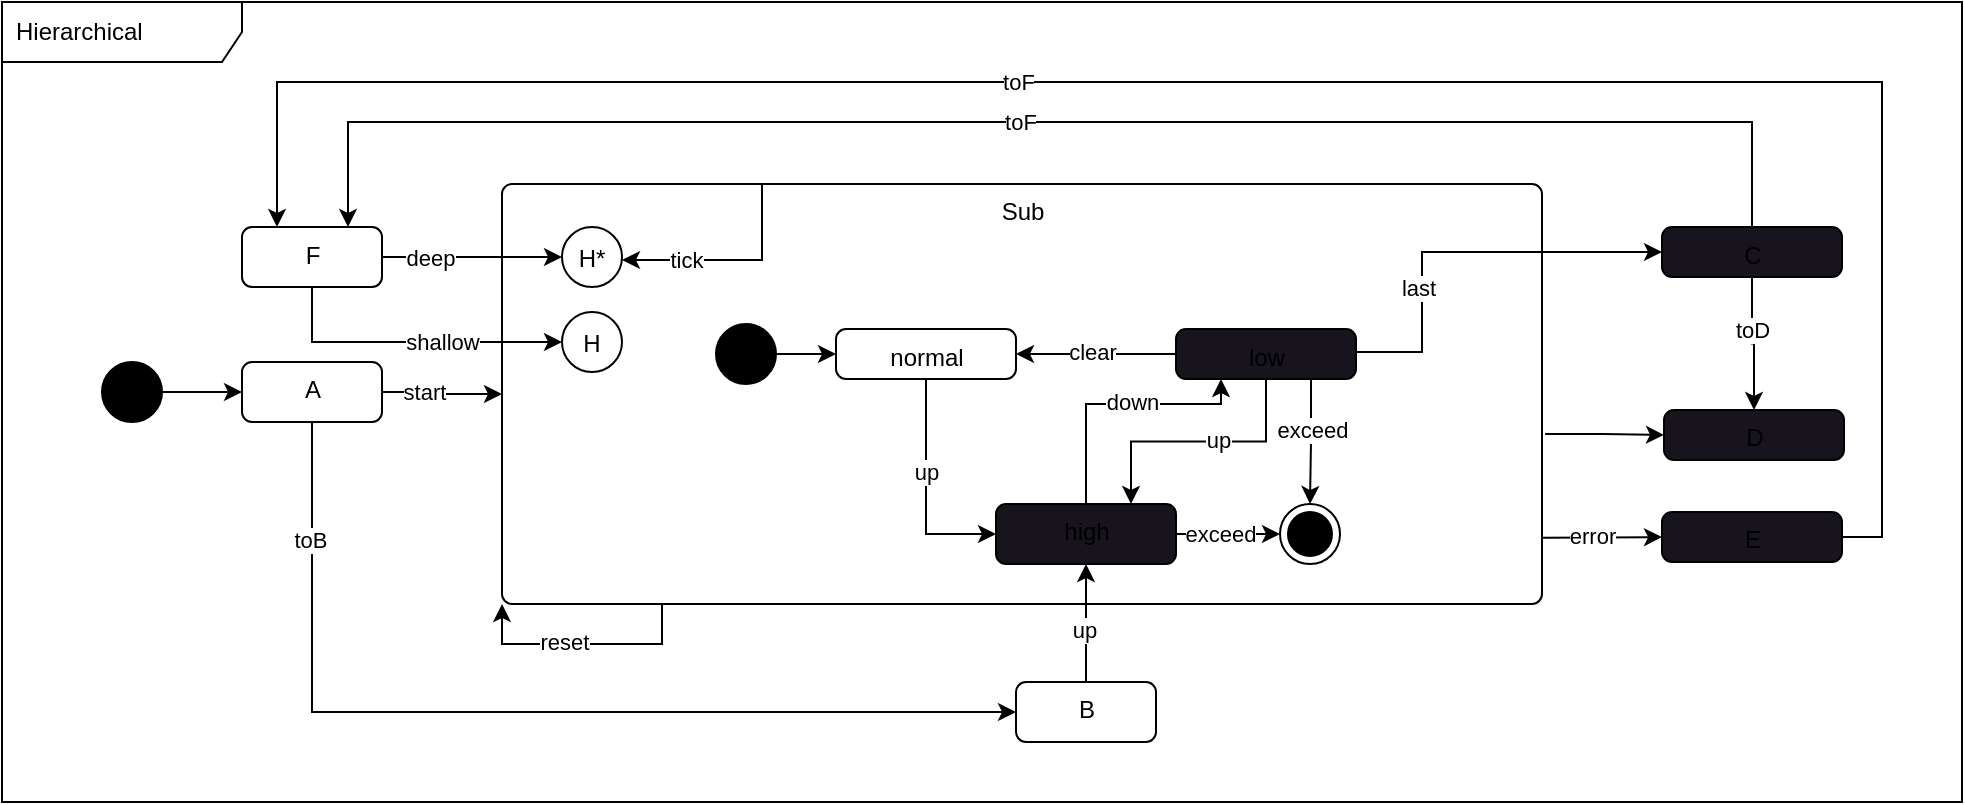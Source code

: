 <mxfile version="20.7.4" type="device"><diagram id="3-7pI1ALcpPrneQ-d27b" name="Seite-1"><mxGraphModel dx="2232" dy="1101" grid="1" gridSize="10" guides="1" tooltips="1" connect="1" arrows="1" fold="1" page="0" pageScale="1" pageWidth="827" pageHeight="1169" math="0" shadow="0"><root><mxCell id="0"/><mxCell id="1" parent="0"/><mxCell id="lIZWk0btDs9oo-Y26gUi-66" value="Hierarchical" style="shape=umlFrame;whiteSpace=wrap;html=1;width=120;height=30;boundedLbl=1;verticalAlign=middle;align=left;spacingLeft=5;" parent="1" vertex="1"><mxGeometry x="-340" y="230" width="980" height="400" as="geometry"/></mxCell><mxCell id="lIZWk0btDs9oo-Y26gUi-3" style="edgeStyle=orthogonalEdgeStyle;rounded=0;orthogonalLoop=1;jettySize=auto;html=1;entryX=0;entryY=0.5;entryDx=0;entryDy=0;" parent="1" source="lIZWk0btDs9oo-Y26gUi-1" target="lIZWk0btDs9oo-Y26gUi-2" edge="1"><mxGeometry relative="1" as="geometry"/></mxCell><mxCell id="lIZWk0btDs9oo-Y26gUi-1" value="" style="ellipse;fillColor=strokeColor;" parent="1" vertex="1"><mxGeometry x="-290" y="410" width="30" height="30" as="geometry"/></mxCell><mxCell id="lIZWk0btDs9oo-Y26gUi-36" style="edgeStyle=orthogonalEdgeStyle;rounded=0;orthogonalLoop=1;jettySize=auto;html=1;entryX=0;entryY=0.5;entryDx=0;entryDy=0;" parent="1" source="lIZWk0btDs9oo-Y26gUi-2" target="lIZWk0btDs9oo-Y26gUi-4" edge="1"><mxGeometry relative="1" as="geometry"/></mxCell><mxCell id="lIZWk0btDs9oo-Y26gUi-38" value="start" style="edgeLabel;html=1;align=center;verticalAlign=middle;resizable=0;points=[];" parent="lIZWk0btDs9oo-Y26gUi-36" vertex="1" connectable="0"><mxGeometry x="-0.232" y="1" relative="1" as="geometry"><mxPoint x="-3" y="1" as="offset"/></mxGeometry></mxCell><mxCell id="lIZWk0btDs9oo-Y26gUi-53" style="edgeStyle=orthogonalEdgeStyle;rounded=0;orthogonalLoop=1;jettySize=auto;html=1;entryX=0;entryY=0.5;entryDx=0;entryDy=0;exitX=0.5;exitY=1;exitDx=0;exitDy=0;" parent="1" source="lIZWk0btDs9oo-Y26gUi-2" target="lIZWk0btDs9oo-Y26gUi-22" edge="1"><mxGeometry relative="1" as="geometry"><Array as="points"><mxPoint x="-185" y="585"/></Array></mxGeometry></mxCell><mxCell id="lIZWk0btDs9oo-Y26gUi-54" value="toB" style="edgeLabel;html=1;align=center;verticalAlign=middle;resizable=0;points=[];" parent="lIZWk0btDs9oo-Y26gUi-53" vertex="1" connectable="0"><mxGeometry x="-0.764" y="-1" relative="1" as="geometry"><mxPoint as="offset"/></mxGeometry></mxCell><mxCell id="lIZWk0btDs9oo-Y26gUi-2" value="A" style="html=1;align=center;verticalAlign=top;rounded=1;absoluteArcSize=1;arcSize=10;dashed=0;" parent="1" vertex="1"><mxGeometry x="-220" y="410" width="70" height="30" as="geometry"/></mxCell><mxCell id="lIZWk0btDs9oo-Y26gUi-16" value="" style="edgeStyle=orthogonalEdgeStyle;rounded=0;orthogonalLoop=1;jettySize=auto;html=1;entryX=0;entryY=0.5;entryDx=0;entryDy=0;exitX=1.003;exitY=0.595;exitDx=0;exitDy=0;exitPerimeter=0;" parent="1" source="lIZWk0btDs9oo-Y26gUi-4" target="lIZWk0btDs9oo-Y26gUi-20" edge="1"><mxGeometry relative="1" as="geometry"><mxPoint x="520" y="470" as="targetPoint"/></mxGeometry></mxCell><mxCell id="lIZWk0btDs9oo-Y26gUi-18" style="edgeStyle=orthogonalEdgeStyle;rounded=0;orthogonalLoop=1;jettySize=auto;html=1;exitX=1.001;exitY=0.842;exitDx=0;exitDy=0;exitPerimeter=0;entryX=0;entryY=0.5;entryDx=0;entryDy=0;" parent="1" source="lIZWk0btDs9oo-Y26gUi-4" target="lIZWk0btDs9oo-Y26gUi-17" edge="1"><mxGeometry relative="1" as="geometry"/></mxCell><mxCell id="lIZWk0btDs9oo-Y26gUi-50" value="error" style="edgeLabel;html=1;align=center;verticalAlign=middle;resizable=0;points=[];" parent="lIZWk0btDs9oo-Y26gUi-18" vertex="1" connectable="0"><mxGeometry x="-0.186" relative="1" as="geometry"><mxPoint y="-1" as="offset"/></mxGeometry></mxCell><mxCell id="lIZWk0btDs9oo-Y26gUi-55" style="edgeStyle=orthogonalEdgeStyle;rounded=0;orthogonalLoop=1;jettySize=auto;html=1;entryX=0.5;entryY=0;entryDx=0;entryDy=0;exitX=0.5;exitY=1;exitDx=0;exitDy=0;" parent="1" source="lIZWk0btDs9oo-Y26gUi-14" target="lIZWk0btDs9oo-Y26gUi-20" edge="1"><mxGeometry relative="1" as="geometry"/></mxCell><mxCell id="lIZWk0btDs9oo-Y26gUi-56" value="toD" style="edgeLabel;html=1;align=center;verticalAlign=middle;resizable=0;points=[];" parent="lIZWk0btDs9oo-Y26gUi-55" vertex="1" connectable="0"><mxGeometry x="-0.212" relative="1" as="geometry"><mxPoint as="offset"/></mxGeometry></mxCell><mxCell id="lIZWk0btDs9oo-Y26gUi-57" style="edgeStyle=orthogonalEdgeStyle;rounded=0;orthogonalLoop=1;jettySize=auto;html=1;entryX=0.75;entryY=0;entryDx=0;entryDy=0;" parent="1" source="lIZWk0btDs9oo-Y26gUi-14" target="lIZWk0btDs9oo-Y26gUi-34" edge="1"><mxGeometry relative="1" as="geometry"><Array as="points"><mxPoint x="535" y="290"/><mxPoint x="-167" y="290"/><mxPoint x="-167" y="342"/></Array></mxGeometry></mxCell><mxCell id="lIZWk0btDs9oo-Y26gUi-58" value="toF" style="edgeLabel;html=1;align=center;verticalAlign=middle;resizable=0;points=[];" parent="lIZWk0btDs9oo-Y26gUi-57" vertex="1" connectable="0"><mxGeometry x="0.038" relative="1" as="geometry"><mxPoint as="offset"/></mxGeometry></mxCell><mxCell id="lIZWk0btDs9oo-Y26gUi-14" value="C" style="html=1;align=center;verticalAlign=top;rounded=1;absoluteArcSize=1;arcSize=10;dashed=0;fillColor=rgb(24, 20, 29);" parent="1" vertex="1"><mxGeometry x="490" y="342.5" width="90" height="25" as="geometry"/></mxCell><mxCell id="lIZWk0btDs9oo-Y26gUi-59" style="edgeStyle=orthogonalEdgeStyle;rounded=0;orthogonalLoop=1;jettySize=auto;html=1;entryX=0.25;entryY=0;entryDx=0;entryDy=0;exitX=1;exitY=0.5;exitDx=0;exitDy=0;" parent="1" source="lIZWk0btDs9oo-Y26gUi-17" target="lIZWk0btDs9oo-Y26gUi-34" edge="1"><mxGeometry relative="1" as="geometry"><Array as="points"><mxPoint x="600" y="498"/><mxPoint x="600" y="270"/><mxPoint x="-202" y="270"/></Array></mxGeometry></mxCell><mxCell id="lIZWk0btDs9oo-Y26gUi-60" value="toF" style="edgeLabel;html=1;align=center;verticalAlign=middle;resizable=0;points=[];" parent="lIZWk0btDs9oo-Y26gUi-59" vertex="1" connectable="0"><mxGeometry x="0.216" relative="1" as="geometry"><mxPoint x="3" as="offset"/></mxGeometry></mxCell><mxCell id="lIZWk0btDs9oo-Y26gUi-17" value="E" style="html=1;align=center;verticalAlign=top;rounded=1;absoluteArcSize=1;arcSize=10;dashed=0;fillColor=rgb(24, 20, 29);" parent="1" vertex="1"><mxGeometry x="490" y="485" width="90" height="25" as="geometry"/></mxCell><mxCell id="lIZWk0btDs9oo-Y26gUi-20" value="D" style="html=1;align=center;verticalAlign=top;rounded=1;absoluteArcSize=1;arcSize=10;dashed=0;fillColor=rgb(24, 20, 29);" parent="1" vertex="1"><mxGeometry x="491" y="434" width="90" height="25" as="geometry"/></mxCell><mxCell id="lIZWk0btDs9oo-Y26gUi-22" value="B" style="html=1;align=center;verticalAlign=top;rounded=1;absoluteArcSize=1;arcSize=10;dashed=0;" parent="1" vertex="1"><mxGeometry x="167" y="570" width="70" height="30" as="geometry"/></mxCell><mxCell id="lIZWk0btDs9oo-Y26gUi-23" value="" style="group" parent="1" vertex="1" connectable="0"><mxGeometry x="-90" y="321" width="520" height="210" as="geometry"/></mxCell><mxCell id="lIZWk0btDs9oo-Y26gUi-4" value="Sub" style="html=1;align=center;verticalAlign=top;rounded=1;absoluteArcSize=1;arcSize=10;dashed=0;" parent="lIZWk0btDs9oo-Y26gUi-23" vertex="1"><mxGeometry width="520" height="210" as="geometry"/></mxCell><mxCell id="lIZWk0btDs9oo-Y26gUi-5" value="" style="ellipse;fillColor=strokeColor;" parent="lIZWk0btDs9oo-Y26gUi-23" vertex="1"><mxGeometry x="107" y="70" width="30" height="30" as="geometry"/></mxCell><mxCell id="lIZWk0btDs9oo-Y26gUi-25" style="edgeStyle=orthogonalEdgeStyle;rounded=0;orthogonalLoop=1;jettySize=auto;html=1;entryX=0;entryY=0.5;entryDx=0;entryDy=0;exitX=0.5;exitY=1;exitDx=0;exitDy=0;" parent="lIZWk0btDs9oo-Y26gUi-23" source="lIZWk0btDs9oo-Y26gUi-6" target="lIZWk0btDs9oo-Y26gUi-10" edge="1"><mxGeometry relative="1" as="geometry"/></mxCell><mxCell id="lIZWk0btDs9oo-Y26gUi-44" value="up" style="edgeLabel;html=1;align=center;verticalAlign=middle;resizable=0;points=[];" parent="lIZWk0btDs9oo-Y26gUi-25" vertex="1" connectable="0"><mxGeometry x="-0.177" y="-3" relative="1" as="geometry"><mxPoint x="3" as="offset"/></mxGeometry></mxCell><mxCell id="lIZWk0btDs9oo-Y26gUi-6" value="normal" style="html=1;align=center;verticalAlign=top;rounded=1;absoluteArcSize=1;arcSize=10;dashed=0;" parent="lIZWk0btDs9oo-Y26gUi-23" vertex="1"><mxGeometry x="167" y="72.5" width="90" height="25" as="geometry"/></mxCell><mxCell id="lIZWk0btDs9oo-Y26gUi-7" style="edgeStyle=orthogonalEdgeStyle;rounded=0;orthogonalLoop=1;jettySize=auto;html=1;entryX=0;entryY=0.5;entryDx=0;entryDy=0;" parent="lIZWk0btDs9oo-Y26gUi-23" source="lIZWk0btDs9oo-Y26gUi-5" target="lIZWk0btDs9oo-Y26gUi-6" edge="1"><mxGeometry relative="1" as="geometry"/></mxCell><mxCell id="lIZWk0btDs9oo-Y26gUi-28" style="edgeStyle=orthogonalEdgeStyle;rounded=0;orthogonalLoop=1;jettySize=auto;html=1;entryX=0.5;entryY=0;entryDx=0;entryDy=0;exitX=0.75;exitY=1;exitDx=0;exitDy=0;" parent="lIZWk0btDs9oo-Y26gUi-23" source="lIZWk0btDs9oo-Y26gUi-8" target="lIZWk0btDs9oo-Y26gUi-26" edge="1"><mxGeometry relative="1" as="geometry"/></mxCell><mxCell id="lIZWk0btDs9oo-Y26gUi-45" value="exceed" style="edgeLabel;html=1;align=center;verticalAlign=middle;resizable=0;points=[];" parent="lIZWk0btDs9oo-Y26gUi-28" vertex="1" connectable="0"><mxGeometry x="-0.203" relative="1" as="geometry"><mxPoint as="offset"/></mxGeometry></mxCell><mxCell id="lIZWk0btDs9oo-Y26gUi-42" style="edgeStyle=orthogonalEdgeStyle;rounded=0;orthogonalLoop=1;jettySize=auto;html=1;entryX=1;entryY=0.5;entryDx=0;entryDy=0;exitX=0;exitY=0.5;exitDx=0;exitDy=0;" parent="lIZWk0btDs9oo-Y26gUi-23" source="lIZWk0btDs9oo-Y26gUi-8" target="lIZWk0btDs9oo-Y26gUi-6" edge="1"><mxGeometry relative="1" as="geometry"/></mxCell><mxCell id="lIZWk0btDs9oo-Y26gUi-43" value="clear" style="edgeLabel;html=1;align=center;verticalAlign=middle;resizable=0;points=[];" parent="lIZWk0btDs9oo-Y26gUi-42" vertex="1" connectable="0"><mxGeometry x="0.231" relative="1" as="geometry"><mxPoint x="7" y="-1" as="offset"/></mxGeometry></mxCell><mxCell id="lIZWk0btDs9oo-Y26gUi-8" value="low" style="html=1;align=center;verticalAlign=top;rounded=1;absoluteArcSize=1;arcSize=10;dashed=0;fillColor=rgb(24, 20, 29);" parent="lIZWk0btDs9oo-Y26gUi-23" vertex="1"><mxGeometry x="337" y="72.5" width="90" height="25" as="geometry"/></mxCell><mxCell id="lIZWk0btDs9oo-Y26gUi-27" style="edgeStyle=orthogonalEdgeStyle;rounded=0;orthogonalLoop=1;jettySize=auto;html=1;" parent="lIZWk0btDs9oo-Y26gUi-23" source="lIZWk0btDs9oo-Y26gUi-10" target="lIZWk0btDs9oo-Y26gUi-26" edge="1"><mxGeometry relative="1" as="geometry"/></mxCell><mxCell id="lIZWk0btDs9oo-Y26gUi-46" value="exceed" style="edgeLabel;html=1;align=center;verticalAlign=middle;resizable=0;points=[];" parent="lIZWk0btDs9oo-Y26gUi-27" vertex="1" connectable="0"><mxGeometry x="-0.257" relative="1" as="geometry"><mxPoint x="2" as="offset"/></mxGeometry></mxCell><mxCell id="lIZWk0btDs9oo-Y26gUi-29" style="edgeStyle=orthogonalEdgeStyle;rounded=0;orthogonalLoop=1;jettySize=auto;html=1;entryX=0.25;entryY=1;entryDx=0;entryDy=0;exitX=0.5;exitY=0;exitDx=0;exitDy=0;" parent="lIZWk0btDs9oo-Y26gUi-23" source="lIZWk0btDs9oo-Y26gUi-10" target="lIZWk0btDs9oo-Y26gUi-8" edge="1"><mxGeometry relative="1" as="geometry"><Array as="points"><mxPoint x="292" y="110"/><mxPoint x="360" y="110"/></Array></mxGeometry></mxCell><mxCell id="lIZWk0btDs9oo-Y26gUi-48" value="down" style="edgeLabel;html=1;align=center;verticalAlign=middle;resizable=0;points=[];" parent="lIZWk0btDs9oo-Y26gUi-29" vertex="1" connectable="0"><mxGeometry x="-0.198" relative="1" as="geometry"><mxPoint x="21" y="-1" as="offset"/></mxGeometry></mxCell><mxCell id="lIZWk0btDs9oo-Y26gUi-10" value="high" style="html=1;align=center;verticalAlign=top;rounded=1;absoluteArcSize=1;arcSize=10;dashed=0;fillColor=rgb(24, 20, 29);" parent="lIZWk0btDs9oo-Y26gUi-23" vertex="1"><mxGeometry x="247" y="160" width="90" height="30" as="geometry"/></mxCell><mxCell id="lIZWk0btDs9oo-Y26gUi-11" value="" style="edgeStyle=orthogonalEdgeStyle;rounded=0;orthogonalLoop=1;jettySize=auto;html=1;exitX=0.5;exitY=1;exitDx=0;exitDy=0;entryX=0.75;entryY=0;entryDx=0;entryDy=0;" parent="lIZWk0btDs9oo-Y26gUi-23" source="lIZWk0btDs9oo-Y26gUi-8" target="lIZWk0btDs9oo-Y26gUi-10" edge="1"><mxGeometry relative="1" as="geometry"/></mxCell><mxCell id="lIZWk0btDs9oo-Y26gUi-47" value="up" style="edgeLabel;html=1;align=center;verticalAlign=middle;resizable=0;points=[];" parent="lIZWk0btDs9oo-Y26gUi-11" vertex="1" connectable="0"><mxGeometry x="-0.149" y="-1" relative="1" as="geometry"><mxPoint as="offset"/></mxGeometry></mxCell><mxCell id="lIZWk0btDs9oo-Y26gUi-26" value="6" style="ellipse;html=1;shape=endState;fillColor=strokeColor;" parent="lIZWk0btDs9oo-Y26gUi-23" vertex="1"><mxGeometry x="389" y="160" width="30" height="30" as="geometry"/></mxCell><mxCell id="lIZWk0btDs9oo-Y26gUi-30" style="edgeStyle=orthogonalEdgeStyle;rounded=0;orthogonalLoop=1;jettySize=auto;html=1;entryX=0;entryY=1;entryDx=0;entryDy=0;exitX=0.25;exitY=1;exitDx=0;exitDy=0;" parent="lIZWk0btDs9oo-Y26gUi-23" source="lIZWk0btDs9oo-Y26gUi-4" target="lIZWk0btDs9oo-Y26gUi-4" edge="1"><mxGeometry relative="1" as="geometry"><Array as="points"><mxPoint x="80" y="210"/><mxPoint x="80" y="230"/><mxPoint y="230"/></Array></mxGeometry></mxCell><mxCell id="lIZWk0btDs9oo-Y26gUi-37" value="reset" style="edgeLabel;html=1;align=center;verticalAlign=middle;resizable=0;points=[];" parent="lIZWk0btDs9oo-Y26gUi-30" vertex="1" connectable="0"><mxGeometry x="0.406" y="-1" relative="1" as="geometry"><mxPoint as="offset"/></mxGeometry></mxCell><mxCell id="lIZWk0btDs9oo-Y26gUi-32" value="H*" style="ellipse;" parent="lIZWk0btDs9oo-Y26gUi-23" vertex="1"><mxGeometry x="30" y="21.5" width="30" height="30" as="geometry"/></mxCell><mxCell id="lIZWk0btDs9oo-Y26gUi-33" style="edgeStyle=orthogonalEdgeStyle;rounded=0;orthogonalLoop=1;jettySize=auto;html=1;exitX=0.25;exitY=0;exitDx=0;exitDy=0;" parent="lIZWk0btDs9oo-Y26gUi-23" source="lIZWk0btDs9oo-Y26gUi-4" edge="1"><mxGeometry relative="1" as="geometry"><mxPoint x="60" y="38" as="targetPoint"/><Array as="points"><mxPoint x="130" y="38"/></Array></mxGeometry></mxCell><mxCell id="lIZWk0btDs9oo-Y26gUi-40" value="tick" style="edgeLabel;html=1;align=center;verticalAlign=middle;resizable=0;points=[];" parent="lIZWk0btDs9oo-Y26gUi-33" vertex="1" connectable="0"><mxGeometry x="0.11" y="2" relative="1" as="geometry"><mxPoint x="-16" y="-2" as="offset"/></mxGeometry></mxCell><mxCell id="lIZWk0btDs9oo-Y26gUi-62" value="H" style="ellipse;" parent="lIZWk0btDs9oo-Y26gUi-23" vertex="1"><mxGeometry x="30" y="64" width="30" height="30" as="geometry"/></mxCell><mxCell id="lIZWk0btDs9oo-Y26gUi-24" style="edgeStyle=orthogonalEdgeStyle;rounded=0;orthogonalLoop=1;jettySize=auto;html=1;entryX=0.5;entryY=1;entryDx=0;entryDy=0;exitX=0.5;exitY=0;exitDx=0;exitDy=0;" parent="1" source="lIZWk0btDs9oo-Y26gUi-22" target="lIZWk0btDs9oo-Y26gUi-10" edge="1"><mxGeometry relative="1" as="geometry"/></mxCell><mxCell id="lIZWk0btDs9oo-Y26gUi-51" value="up" style="edgeLabel;html=1;align=center;verticalAlign=middle;resizable=0;points=[];" parent="lIZWk0btDs9oo-Y26gUi-24" vertex="1" connectable="0"><mxGeometry x="-0.098" y="1" relative="1" as="geometry"><mxPoint as="offset"/></mxGeometry></mxCell><mxCell id="lIZWk0btDs9oo-Y26gUi-15" value="" style="edgeStyle=orthogonalEdgeStyle;rounded=0;orthogonalLoop=1;jettySize=auto;html=1;entryX=0;entryY=0.5;entryDx=0;entryDy=0;exitX=1;exitY=0.5;exitDx=0;exitDy=0;" parent="1" source="lIZWk0btDs9oo-Y26gUi-8" target="lIZWk0btDs9oo-Y26gUi-14" edge="1"><mxGeometry relative="1" as="geometry"><Array as="points"><mxPoint x="370" y="405"/><mxPoint x="370" y="355"/></Array></mxGeometry></mxCell><mxCell id="lIZWk0btDs9oo-Y26gUi-49" value="last" style="edgeLabel;html=1;align=center;verticalAlign=middle;resizable=0;points=[];" parent="lIZWk0btDs9oo-Y26gUi-15" vertex="1" connectable="0"><mxGeometry x="-0.354" y="2" relative="1" as="geometry"><mxPoint as="offset"/></mxGeometry></mxCell><mxCell id="lIZWk0btDs9oo-Y26gUi-35" style="edgeStyle=orthogonalEdgeStyle;rounded=0;orthogonalLoop=1;jettySize=auto;html=1;entryX=0;entryY=0.5;entryDx=0;entryDy=0;" parent="1" source="lIZWk0btDs9oo-Y26gUi-34" target="lIZWk0btDs9oo-Y26gUi-32" edge="1"><mxGeometry relative="1" as="geometry"/></mxCell><mxCell id="lIZWk0btDs9oo-Y26gUi-39" value="deep" style="edgeLabel;html=1;align=center;verticalAlign=middle;resizable=0;points=[];" parent="lIZWk0btDs9oo-Y26gUi-35" vertex="1" connectable="0"><mxGeometry x="-0.285" y="-1" relative="1" as="geometry"><mxPoint x="-8" y="-1" as="offset"/></mxGeometry></mxCell><mxCell id="lIZWk0btDs9oo-Y26gUi-63" style="edgeStyle=orthogonalEdgeStyle;rounded=0;orthogonalLoop=1;jettySize=auto;html=1;entryX=0;entryY=0.5;entryDx=0;entryDy=0;exitX=0.5;exitY=1;exitDx=0;exitDy=0;" parent="1" source="lIZWk0btDs9oo-Y26gUi-34" target="lIZWk0btDs9oo-Y26gUi-62" edge="1"><mxGeometry relative="1" as="geometry"><Array as="points"><mxPoint x="-185" y="400"/><mxPoint x="-60" y="400"/></Array></mxGeometry></mxCell><mxCell id="lIZWk0btDs9oo-Y26gUi-65" value="shallow" style="edgeLabel;html=1;align=center;verticalAlign=middle;resizable=0;points=[];" parent="lIZWk0btDs9oo-Y26gUi-63" vertex="1" connectable="0"><mxGeometry x="-0.041" relative="1" as="geometry"><mxPoint x="19" as="offset"/></mxGeometry></mxCell><mxCell id="lIZWk0btDs9oo-Y26gUi-34" value="F" style="html=1;align=center;verticalAlign=top;rounded=1;absoluteArcSize=1;arcSize=10;dashed=0;" parent="1" vertex="1"><mxGeometry x="-220" y="342.5" width="70" height="30" as="geometry"/></mxCell></root></mxGraphModel></diagram></mxfile>